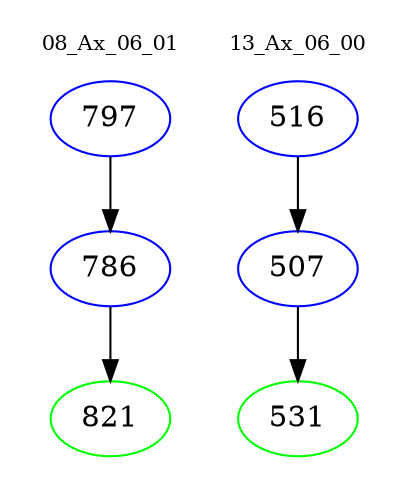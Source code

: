 digraph{
subgraph cluster_0 {
color = white
label = "08_Ax_06_01";
fontsize=10;
T0_797 [label="797", color="blue"]
T0_797 -> T0_786 [color="black"]
T0_786 [label="786", color="blue"]
T0_786 -> T0_821 [color="black"]
T0_821 [label="821", color="green"]
}
subgraph cluster_1 {
color = white
label = "13_Ax_06_00";
fontsize=10;
T1_516 [label="516", color="blue"]
T1_516 -> T1_507 [color="black"]
T1_507 [label="507", color="blue"]
T1_507 -> T1_531 [color="black"]
T1_531 [label="531", color="green"]
}
}
